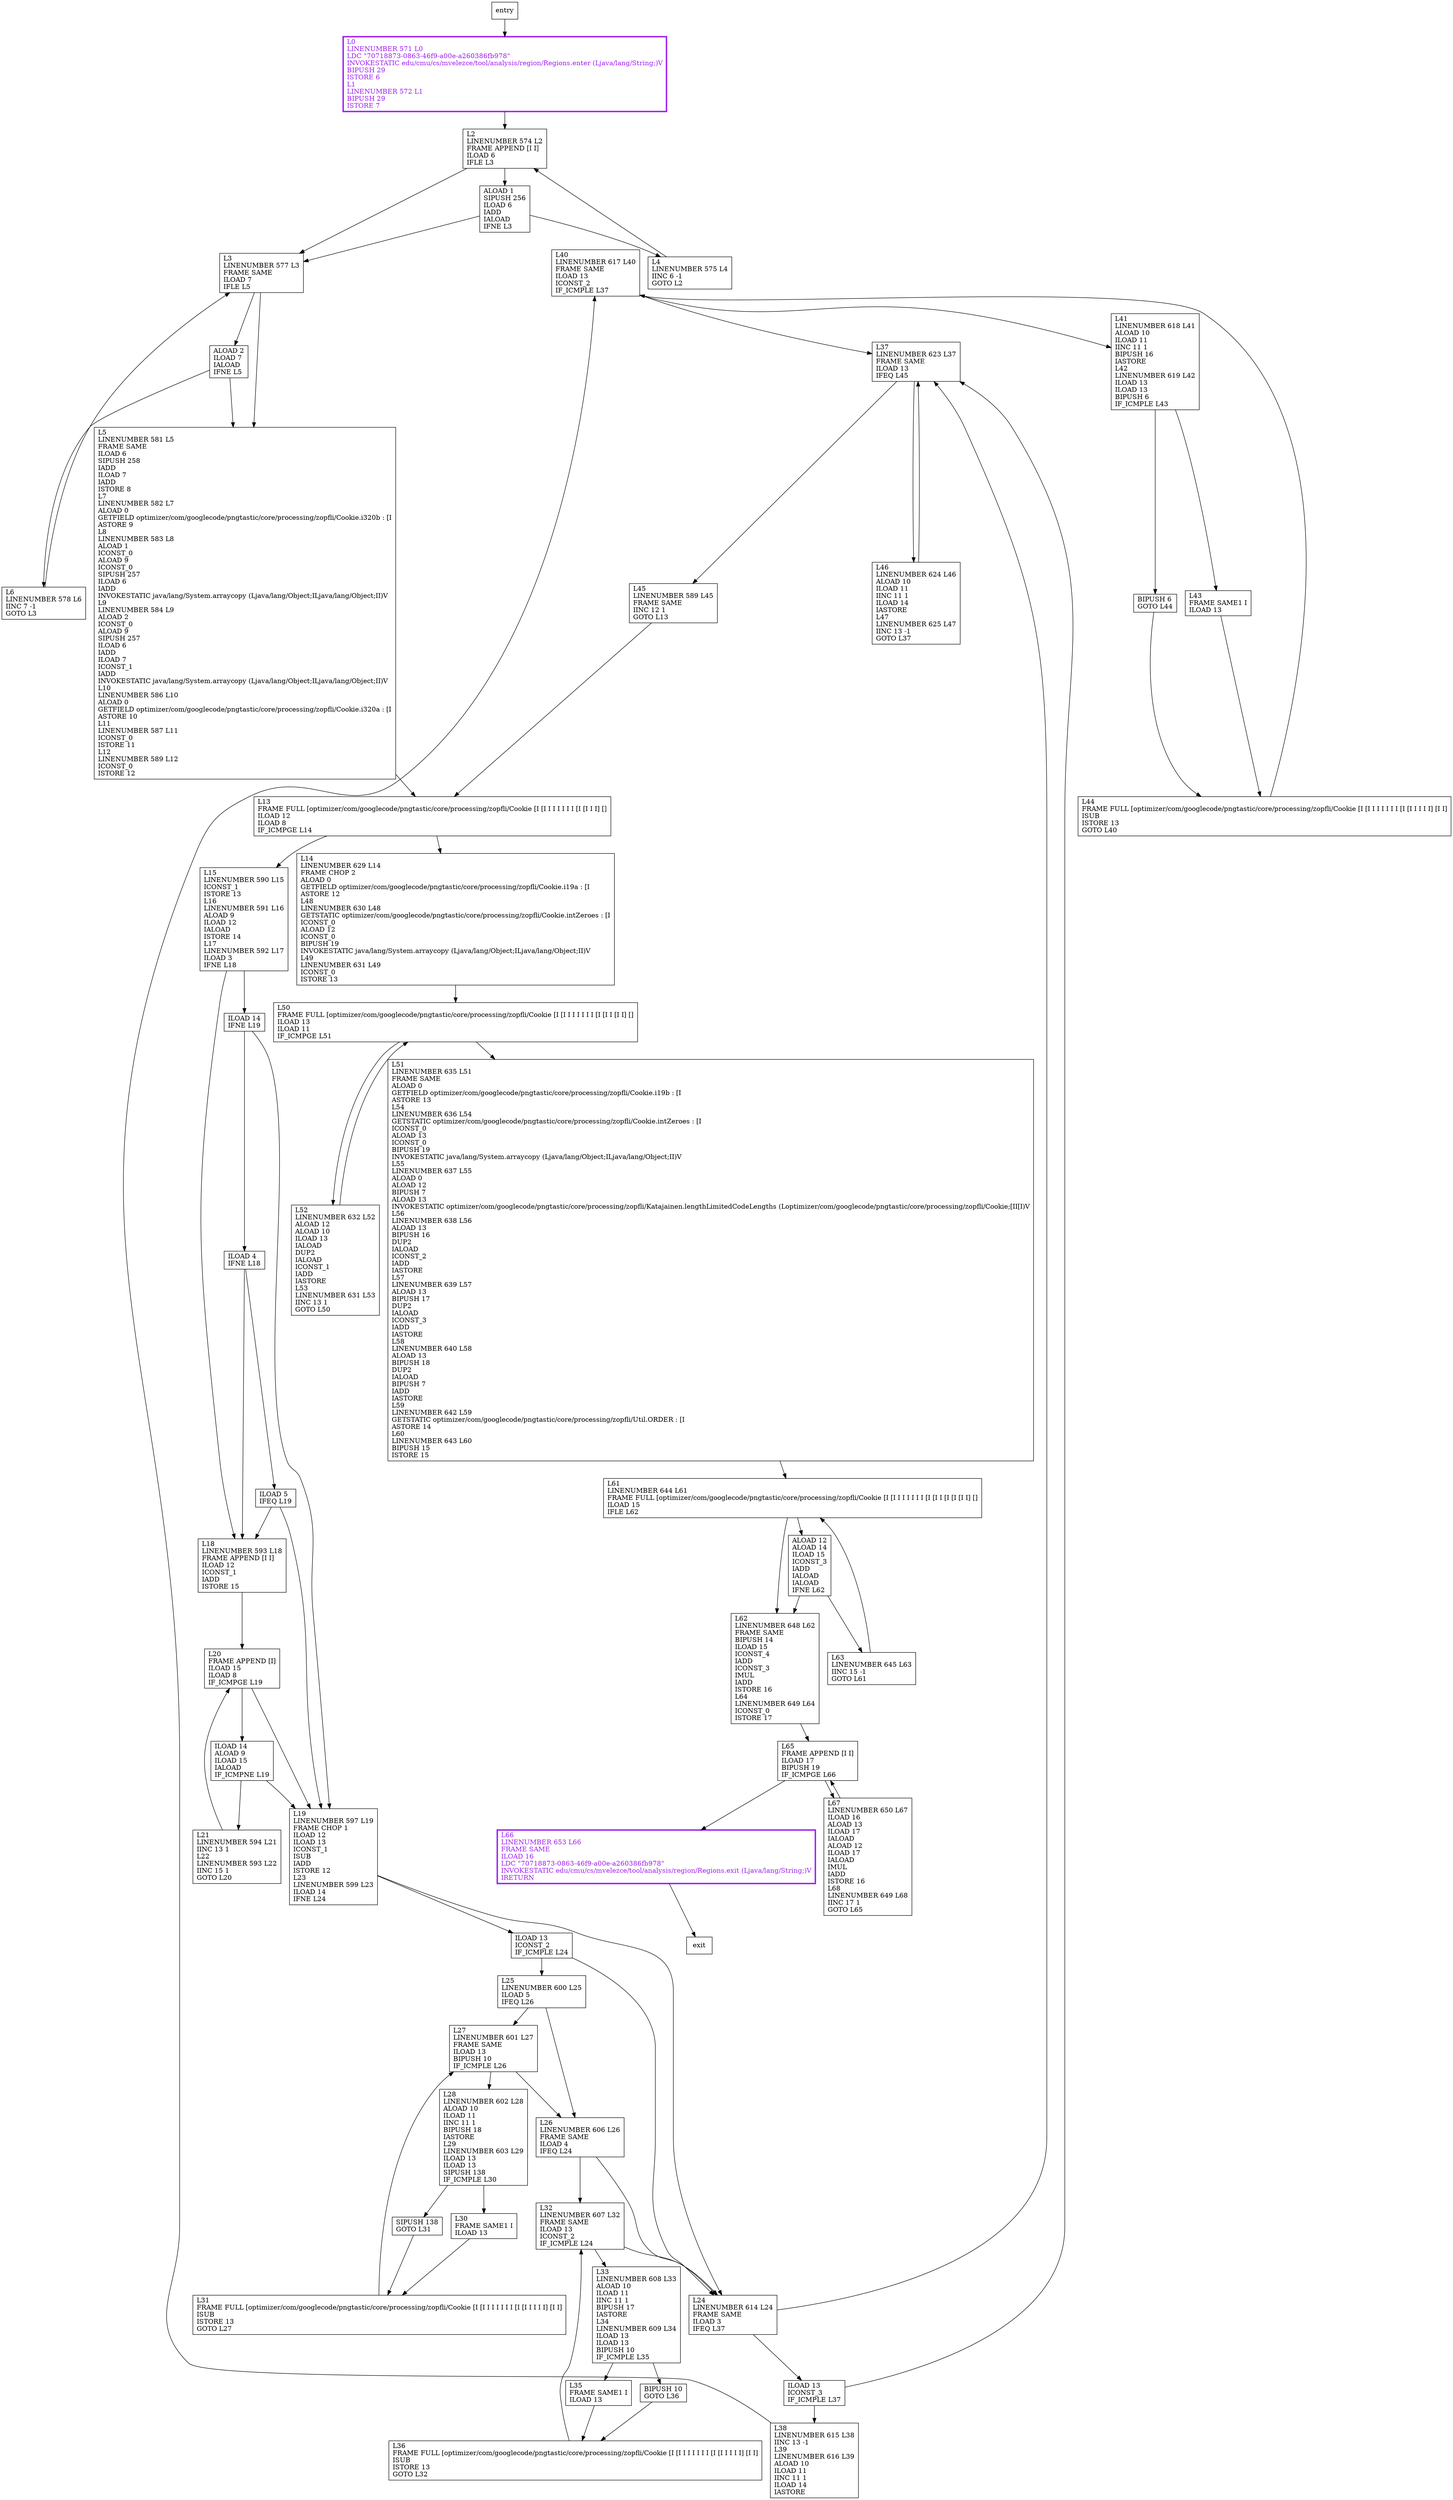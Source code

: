 digraph simulateEncodeTree {
node [shape=record];
1299497914 [label="L40\lLINENUMBER 617 L40\lFRAME SAME\lILOAD 13\lICONST_2\lIF_ICMPLE L37\l"];
1048903970 [label="L4\lLINENUMBER 575 L4\lIINC 6 -1\lGOTO L2\l"];
964981922 [label="L20\lFRAME APPEND [I]\lILOAD 15\lILOAD 8\lIF_ICMPGE L19\l"];
1635358020 [label="L24\lLINENUMBER 614 L24\lFRAME SAME\lILOAD 3\lIFEQ L37\l"];
739703515 [label="L32\lLINENUMBER 607 L32\lFRAME SAME\lILOAD 13\lICONST_2\lIF_ICMPLE L24\l"];
1374432753 [label="ILOAD 13\lICONST_3\lIF_ICMPLE L37\l"];
673129458 [label="L66\lLINENUMBER 653 L66\lFRAME SAME\lILOAD 16\lLDC \"70718873-0863-46f9-a00e-a260386fb978\"\lINVOKESTATIC edu/cmu/cs/mvelezce/tool/analysis/region/Regions.exit (Ljava/lang/String;)V\lIRETURN\l"];
1198442960 [label="L27\lLINENUMBER 601 L27\lFRAME SAME\lILOAD 13\lBIPUSH 10\lIF_ICMPLE L26\l"];
1929284175 [label="SIPUSH 138\lGOTO L31\l"];
368727462 [label="L41\lLINENUMBER 618 L41\lALOAD 10\lILOAD 11\lIINC 11 1\lBIPUSH 16\lIASTORE\lL42\lLINENUMBER 619 L42\lILOAD 13\lILOAD 13\lBIPUSH 6\lIF_ICMPLE L43\l"];
379115456 [label="L61\lLINENUMBER 644 L61\lFRAME FULL [optimizer/com/googlecode/pngtastic/core/processing/zopfli/Cookie [I [I I I I I I I [I [I I [I [I [I I] []\lILOAD 15\lIFLE L62\l"];
1985869725 [label="L0\lLINENUMBER 571 L0\lLDC \"70718873-0863-46f9-a00e-a260386fb978\"\lINVOKESTATIC edu/cmu/cs/mvelezce/tool/analysis/region/Regions.enter (Ljava/lang/String;)V\lBIPUSH 29\lISTORE 6\lL1\lLINENUMBER 572 L1\lBIPUSH 29\lISTORE 7\l"];
844872102 [label="L28\lLINENUMBER 602 L28\lALOAD 10\lILOAD 11\lIINC 11 1\lBIPUSH 18\lIASTORE\lL29\lLINENUMBER 603 L29\lILOAD 13\lILOAD 13\lSIPUSH 138\lIF_ICMPLE L30\l"];
2025955363 [label="ILOAD 13\lICONST_2\lIF_ICMPLE L24\l"];
1315081042 [label="L37\lLINENUMBER 623 L37\lFRAME SAME\lILOAD 13\lIFEQ L45\l"];
2041263297 [label="L63\lLINENUMBER 645 L63\lIINC 15 -1\lGOTO L61\l"];
261052089 [label="L38\lLINENUMBER 615 L38\lIINC 13 -1\lL39\lLINENUMBER 616 L39\lALOAD 10\lILOAD 11\lIINC 11 1\lILOAD 14\lIASTORE\l"];
353580491 [label="L3\lLINENUMBER 577 L3\lFRAME SAME\lILOAD 7\lIFLE L5\l"];
2141932519 [label="BIPUSH 6\lGOTO L44\l"];
939391749 [label="ILOAD 5\lIFEQ L19\l"];
1326998608 [label="L43\lFRAME SAME1 I\lILOAD 13\l"];
88335763 [label="L36\lFRAME FULL [optimizer/com/googlecode/pngtastic/core/processing/zopfli/Cookie [I [I I I I I I I [I [I I I I I] [I I]\lISUB\lISTORE 13\lGOTO L32\l"];
670951536 [label="L2\lLINENUMBER 574 L2\lFRAME APPEND [I I]\lILOAD 6\lIFLE L3\l"];
524566446 [label="L62\lLINENUMBER 648 L62\lFRAME SAME\lBIPUSH 14\lILOAD 15\lICONST_4\lIADD\lICONST_3\lIMUL\lIADD\lISTORE 16\lL64\lLINENUMBER 649 L64\lICONST_0\lISTORE 17\l"];
98801744 [label="ILOAD 14\lALOAD 9\lILOAD 15\lIALOAD\lIF_ICMPNE L19\l"];
1472759652 [label="L19\lLINENUMBER 597 L19\lFRAME CHOP 1\lILOAD 12\lILOAD 13\lICONST_1\lISUB\lIADD\lISTORE 12\lL23\lLINENUMBER 599 L23\lILOAD 14\lIFNE L24\l"];
726416425 [label="L5\lLINENUMBER 581 L5\lFRAME SAME\lILOAD 6\lSIPUSH 258\lIADD\lILOAD 7\lIADD\lISTORE 8\lL7\lLINENUMBER 582 L7\lALOAD 0\lGETFIELD optimizer/com/googlecode/pngtastic/core/processing/zopfli/Cookie.i320b : [I\lASTORE 9\lL8\lLINENUMBER 583 L8\lALOAD 1\lICONST_0\lALOAD 9\lICONST_0\lSIPUSH 257\lILOAD 6\lIADD\lINVOKESTATIC java/lang/System.arraycopy (Ljava/lang/Object;ILjava/lang/Object;II)V\lL9\lLINENUMBER 584 L9\lALOAD 2\lICONST_0\lALOAD 9\lSIPUSH 257\lILOAD 6\lIADD\lILOAD 7\lICONST_1\lIADD\lINVOKESTATIC java/lang/System.arraycopy (Ljava/lang/Object;ILjava/lang/Object;II)V\lL10\lLINENUMBER 586 L10\lALOAD 0\lGETFIELD optimizer/com/googlecode/pngtastic/core/processing/zopfli/Cookie.i320a : [I\lASTORE 10\lL11\lLINENUMBER 587 L11\lICONST_0\lISTORE 11\lL12\lLINENUMBER 589 L12\lICONST_0\lISTORE 12\l"];
174383157 [label="L44\lFRAME FULL [optimizer/com/googlecode/pngtastic/core/processing/zopfli/Cookie [I [I I I I I I I [I [I I I I I] [I I]\lISUB\lISTORE 13\lGOTO L40\l"];
691854979 [label="L18\lLINENUMBER 593 L18\lFRAME APPEND [I I]\lILOAD 12\lICONST_1\lIADD\lISTORE 15\l"];
1679002380 [label="L46\lLINENUMBER 624 L46\lALOAD 10\lILOAD 11\lIINC 11 1\lILOAD 14\lIASTORE\lL47\lLINENUMBER 625 L47\lIINC 13 -1\lGOTO L37\l"];
203936099 [label="ILOAD 14\lIFNE L19\l"];
1139801481 [label="L31\lFRAME FULL [optimizer/com/googlecode/pngtastic/core/processing/zopfli/Cookie [I [I I I I I I I [I [I I I I I] [I I]\lISUB\lISTORE 13\lGOTO L27\l"];
78377968 [label="L14\lLINENUMBER 629 L14\lFRAME CHOP 2\lALOAD 0\lGETFIELD optimizer/com/googlecode/pngtastic/core/processing/zopfli/Cookie.i19a : [I\lASTORE 12\lL48\lLINENUMBER 630 L48\lGETSTATIC optimizer/com/googlecode/pngtastic/core/processing/zopfli/Cookie.intZeroes : [I\lICONST_0\lALOAD 12\lICONST_0\lBIPUSH 19\lINVOKESTATIC java/lang/System.arraycopy (Ljava/lang/Object;ILjava/lang/Object;II)V\lL49\lLINENUMBER 631 L49\lICONST_0\lISTORE 13\l"];
1289563251 [label="L6\lLINENUMBER 578 L6\lIINC 7 -1\lGOTO L3\l"];
1779479139 [label="L26\lLINENUMBER 606 L26\lFRAME SAME\lILOAD 4\lIFEQ L24\l"];
1523034648 [label="ALOAD 2\lILOAD 7\lIALOAD\lIFNE L5\l"];
487764004 [label="L30\lFRAME SAME1 I\lILOAD 13\l"];
1249337777 [label="ALOAD 1\lSIPUSH 256\lILOAD 6\lIADD\lIALOAD\lIFNE L3\l"];
1239132915 [label="L13\lFRAME FULL [optimizer/com/googlecode/pngtastic/core/processing/zopfli/Cookie [I [I I I I I I I [I [I I I] []\lILOAD 12\lILOAD 8\lIF_ICMPGE L14\l"];
1103234208 [label="L45\lLINENUMBER 589 L45\lFRAME SAME\lIINC 12 1\lGOTO L13\l"];
1313618488 [label="L15\lLINENUMBER 590 L15\lICONST_1\lISTORE 13\lL16\lLINENUMBER 591 L16\lALOAD 9\lILOAD 12\lIALOAD\lISTORE 14\lL17\lLINENUMBER 592 L17\lILOAD 3\lIFNE L18\l"];
2029709919 [label="ILOAD 4\lIFNE L18\l"];
142261320 [label="L67\lLINENUMBER 650 L67\lILOAD 16\lALOAD 13\lILOAD 17\lIALOAD\lALOAD 12\lILOAD 17\lIALOAD\lIMUL\lIADD\lISTORE 16\lL68\lLINENUMBER 649 L68\lIINC 17 1\lGOTO L65\l"];
584698209 [label="L51\lLINENUMBER 635 L51\lFRAME SAME\lALOAD 0\lGETFIELD optimizer/com/googlecode/pngtastic/core/processing/zopfli/Cookie.i19b : [I\lASTORE 13\lL54\lLINENUMBER 636 L54\lGETSTATIC optimizer/com/googlecode/pngtastic/core/processing/zopfli/Cookie.intZeroes : [I\lICONST_0\lALOAD 13\lICONST_0\lBIPUSH 19\lINVOKESTATIC java/lang/System.arraycopy (Ljava/lang/Object;ILjava/lang/Object;II)V\lL55\lLINENUMBER 637 L55\lALOAD 0\lALOAD 12\lBIPUSH 7\lALOAD 13\lINVOKESTATIC optimizer/com/googlecode/pngtastic/core/processing/zopfli/Katajainen.lengthLimitedCodeLengths (Loptimizer/com/googlecode/pngtastic/core/processing/zopfli/Cookie;[II[I)V\lL56\lLINENUMBER 638 L56\lALOAD 13\lBIPUSH 16\lDUP2\lIALOAD\lICONST_2\lIADD\lIASTORE\lL57\lLINENUMBER 639 L57\lALOAD 13\lBIPUSH 17\lDUP2\lIALOAD\lICONST_3\lIADD\lIASTORE\lL58\lLINENUMBER 640 L58\lALOAD 13\lBIPUSH 18\lDUP2\lIALOAD\lBIPUSH 7\lIADD\lIASTORE\lL59\lLINENUMBER 642 L59\lGETSTATIC optimizer/com/googlecode/pngtastic/core/processing/zopfli/Util.ORDER : [I\lASTORE 14\lL60\lLINENUMBER 643 L60\lBIPUSH 15\lISTORE 15\l"];
613281005 [label="L33\lLINENUMBER 608 L33\lALOAD 10\lILOAD 11\lIINC 11 1\lBIPUSH 17\lIASTORE\lL34\lLINENUMBER 609 L34\lILOAD 13\lILOAD 13\lBIPUSH 10\lIF_ICMPLE L35\l"];
369351727 [label="L21\lLINENUMBER 594 L21\lIINC 13 1\lL22\lLINENUMBER 593 L22\lIINC 15 1\lGOTO L20\l"];
199000084 [label="L50\lFRAME FULL [optimizer/com/googlecode/pngtastic/core/processing/zopfli/Cookie [I [I I I I I I I [I [I I [I I] []\lILOAD 13\lILOAD 11\lIF_ICMPGE L51\l"];
685219002 [label="L65\lFRAME APPEND [I I]\lILOAD 17\lBIPUSH 19\lIF_ICMPGE L66\l"];
1936670366 [label="L52\lLINENUMBER 632 L52\lALOAD 12\lALOAD 10\lILOAD 13\lIALOAD\lDUP2\lIALOAD\lICONST_1\lIADD\lIASTORE\lL53\lLINENUMBER 631 L53\lIINC 13 1\lGOTO L50\l"];
1941598182 [label="ALOAD 12\lALOAD 14\lILOAD 15\lICONST_3\lIADD\lIALOAD\lIALOAD\lIFNE L62\l"];
1890318768 [label="L25\lLINENUMBER 600 L25\lILOAD 5\lIFEQ L26\l"];
573023937 [label="L35\lFRAME SAME1 I\lILOAD 13\l"];
513279161 [label="BIPUSH 10\lGOTO L36\l"];
entry;
exit;
1299497914 -> 1315081042;
1299497914 -> 368727462;
1048903970 -> 670951536;
964981922 -> 98801744;
964981922 -> 1472759652;
1635358020 -> 1315081042;
1635358020 -> 1374432753;
739703515 -> 613281005;
739703515 -> 1635358020;
1374432753 -> 1315081042;
1374432753 -> 261052089;
673129458 -> exit;
1198442960 -> 1779479139;
1198442960 -> 844872102;
1929284175 -> 1139801481;
368727462 -> 1326998608;
368727462 -> 2141932519;
379115456 -> 524566446;
379115456 -> 1941598182;
1985869725 -> 670951536;
844872102 -> 487764004;
844872102 -> 1929284175;
2025955363 -> 1890318768;
2025955363 -> 1635358020;
1315081042 -> 1679002380;
1315081042 -> 1103234208;
2041263297 -> 379115456;
261052089 -> 1299497914;
353580491 -> 726416425;
353580491 -> 1523034648;
2141932519 -> 174383157;
939391749 -> 691854979;
939391749 -> 1472759652;
entry -> 1985869725;
1326998608 -> 174383157;
88335763 -> 739703515;
670951536 -> 353580491;
670951536 -> 1249337777;
524566446 -> 685219002;
98801744 -> 1472759652;
98801744 -> 369351727;
1472759652 -> 2025955363;
1472759652 -> 1635358020;
726416425 -> 1239132915;
174383157 -> 1299497914;
691854979 -> 964981922;
1679002380 -> 1315081042;
203936099 -> 2029709919;
203936099 -> 1472759652;
1139801481 -> 1198442960;
78377968 -> 199000084;
1289563251 -> 353580491;
1779479139 -> 739703515;
1779479139 -> 1635358020;
1523034648 -> 1289563251;
1523034648 -> 726416425;
487764004 -> 1139801481;
1249337777 -> 1048903970;
1249337777 -> 353580491;
1239132915 -> 1313618488;
1239132915 -> 78377968;
1103234208 -> 1239132915;
1313618488 -> 691854979;
1313618488 -> 203936099;
2029709919 -> 691854979;
2029709919 -> 939391749;
142261320 -> 685219002;
584698209 -> 379115456;
613281005 -> 573023937;
613281005 -> 513279161;
369351727 -> 964981922;
199000084 -> 584698209;
199000084 -> 1936670366;
685219002 -> 142261320;
685219002 -> 673129458;
1936670366 -> 199000084;
1941598182 -> 2041263297;
1941598182 -> 524566446;
1890318768 -> 1198442960;
1890318768 -> 1779479139;
573023937 -> 88335763;
513279161 -> 88335763;
673129458[fontcolor="purple", penwidth=3, color="purple"];
1985869725[fontcolor="purple", penwidth=3, color="purple"];
}
